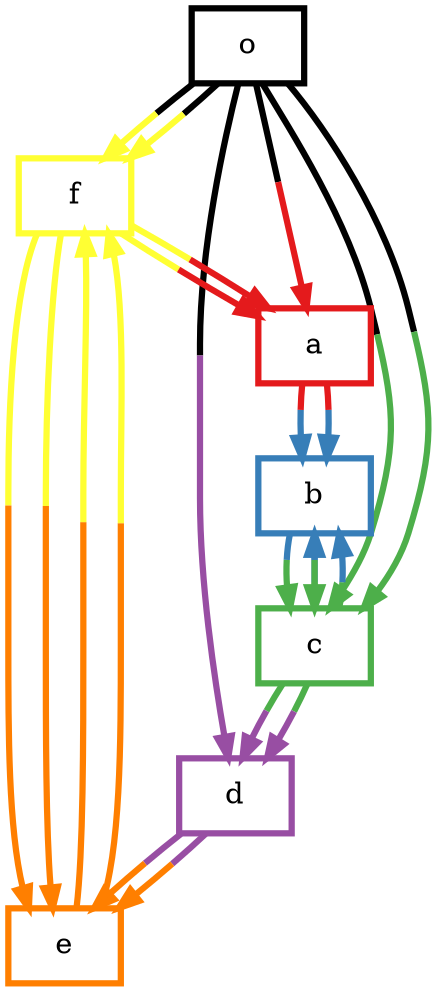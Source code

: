 digraph barS {
	{
		rank=same
	6 [shape=box,penwidth=3,colorscheme=set19,color=-1149426992,label="o"]
	}
	{
		rank=same
	}
	5 [shape=box,penwidth=3,colorscheme=set19,color=6,label="f"]
	4 [shape=box,penwidth=3,colorscheme=set19,color=5,label="e"]
	3 [shape=box,penwidth=3,colorscheme=set19,color=4,label="d"]
	2 [shape=box,penwidth=3,colorscheme=set19,color=3,label="c"]
	1 [shape=box,penwidth=3,colorscheme=set19,color=2,label="b"]
	0 [shape=box,penwidth=3,colorscheme=set19,color=1,label="a"]
	6 -> 0 [penwidth=3,colorscheme=set19,color="-1149426992;0.5:1"]
	6 -> 2 [penwidth=3,colorscheme=set19,color="-1149426992;0.5:3"]
	6 -> 3 [penwidth=3,colorscheme=set19,color="-1149426992;0.5:4"]
	6 -> 5 [penwidth=3,colorscheme=set19,color="-1149426992;0.5:6"]
	6 -> 2 [penwidth=3,colorscheme=set19,color="-1149426992;0.5:3"]
	6 -> 5 [penwidth=3,colorscheme=set19,color="-1149426992;0.5:6"]
	5 -> 0 [penwidth=3,colorscheme=set19,color="6;0.5:1"]
	5 -> 4 [penwidth=3,colorscheme=set19,color="6;0.5:5"]
	5 -> 4 [penwidth=3,colorscheme=set19,color="6;0.5:5"]
	5 -> 0 [penwidth=3,colorscheme=set19,color="6;0.5:1"]
	4 -> 5 [penwidth=3,colorscheme=set19,color="5;0.5:6"]
	4 -> 5 [penwidth=3,colorscheme=set19,color="5;0.5:6"]
	3 -> 4 [penwidth=3,colorscheme=set19,color="4;0.5:5"]
	3 -> 4 [penwidth=3,colorscheme=set19,color="4;0.5:5"]
	2 -> 3 [penwidth=3,colorscheme=set19,color="3;0.5:4"]
	2 -> 1 [penwidth=3,colorscheme=set19,color="3;0.5:2"]
	2 -> 1 [penwidth=3,colorscheme=set19,color="3;0.5:2"]
	2 -> 3 [penwidth=3,colorscheme=set19,color="3;0.5:4"]
	1 -> 2 [penwidth=3,colorscheme=set19,color="2;0.5:3"]
	1 -> 2 [penwidth=3,colorscheme=set19,color="2;0.5:3"]
	0 -> 1 [penwidth=3,colorscheme=set19,color="1;0.5:2"]
	0 -> 1 [penwidth=3,colorscheme=set19,color="1;0.5:2"]
}
